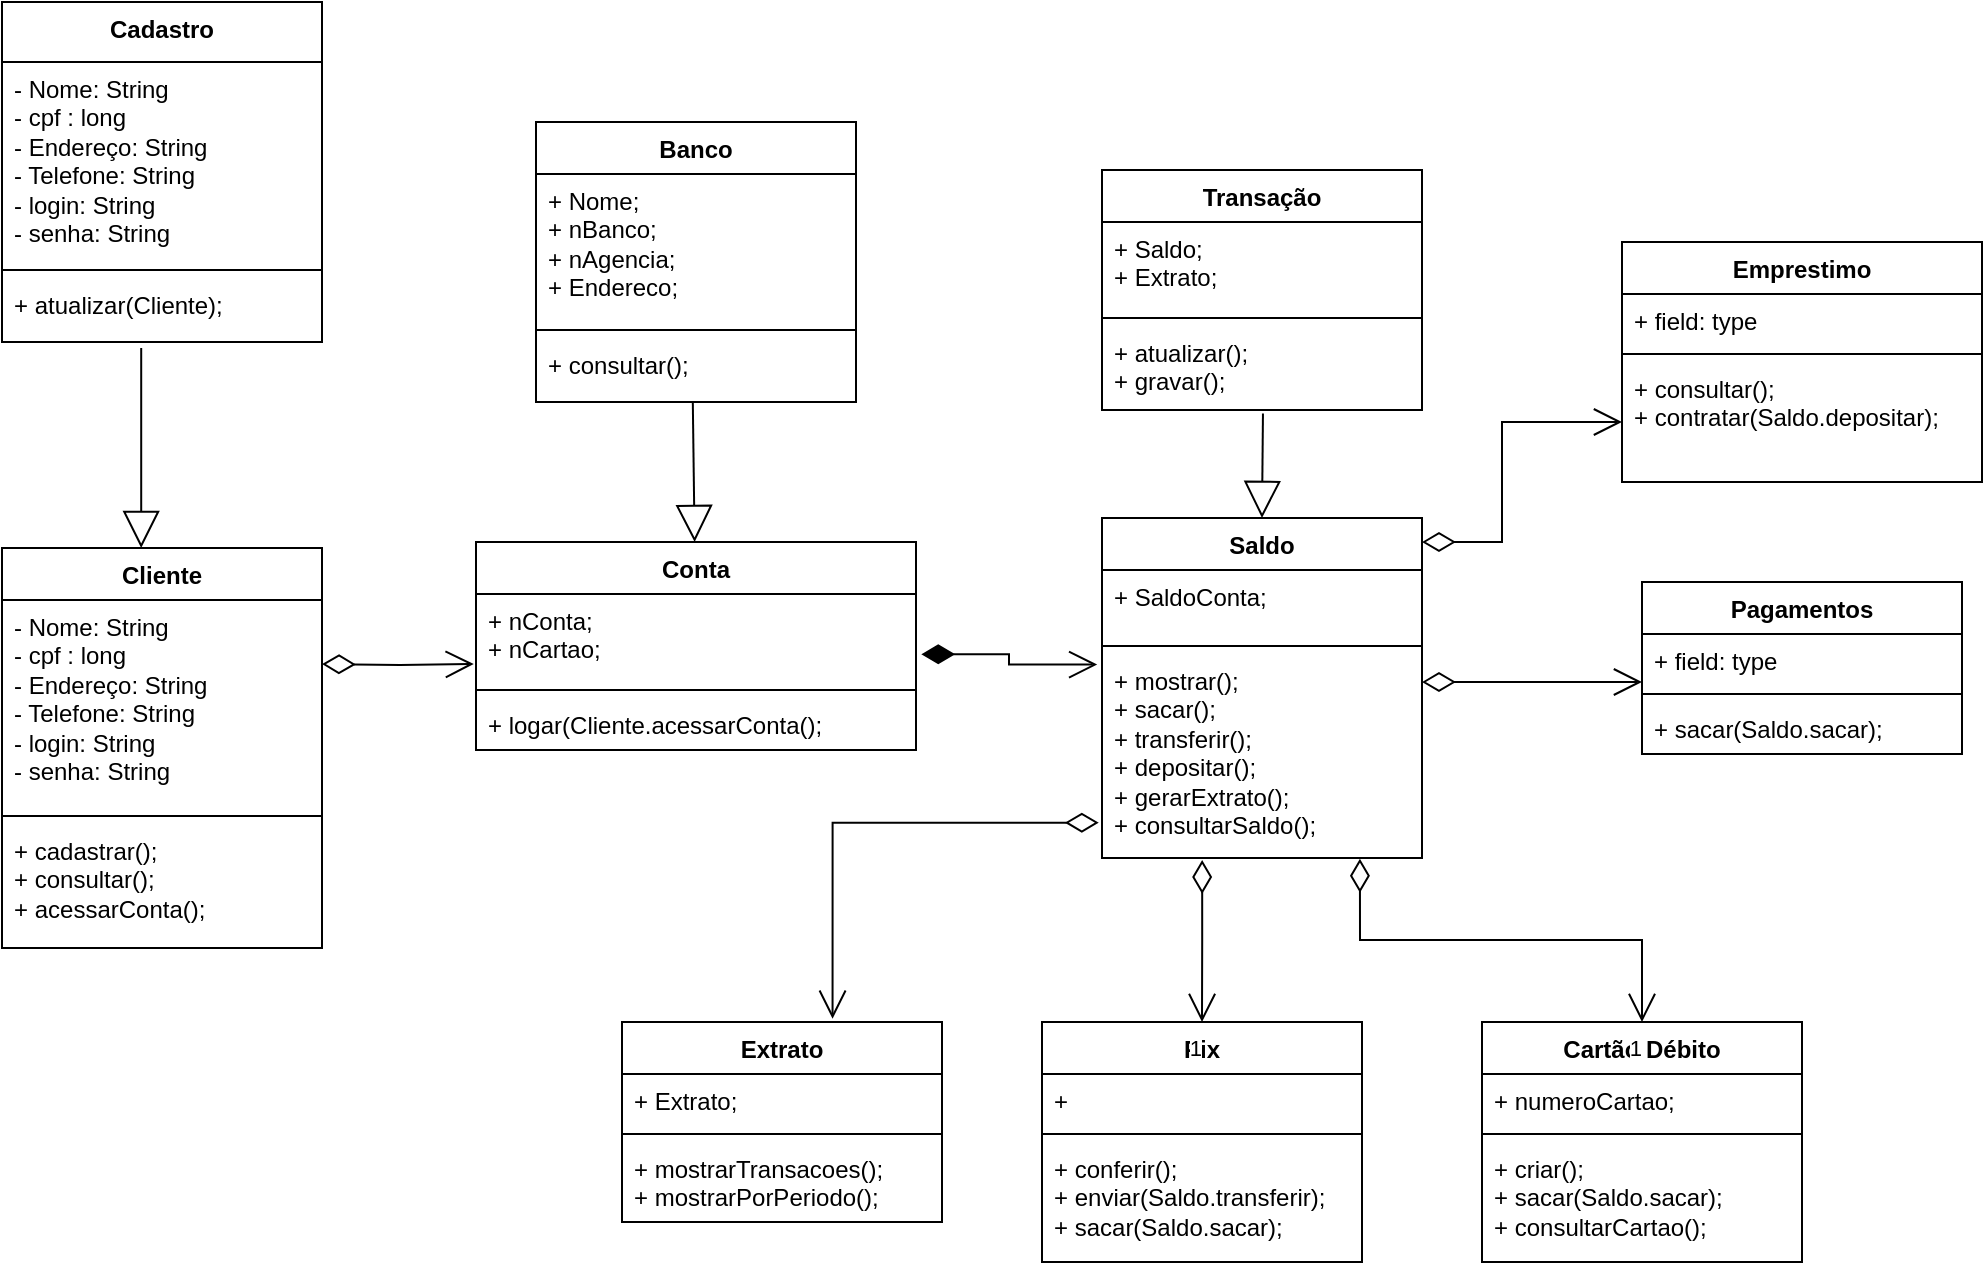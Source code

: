 <mxfile version="21.0.2" type="github">
  <diagram name="Página-1" id="4-gzDsOgcf79sOpH9Bft">
    <mxGraphModel dx="1398" dy="743" grid="1" gridSize="10" guides="1" tooltips="1" connect="1" arrows="1" fold="1" page="1" pageScale="1" pageWidth="1169" pageHeight="827" math="0" shadow="0">
      <root>
        <mxCell id="0" />
        <mxCell id="1" parent="0" />
        <mxCell id="FMgXJBMxYUzyo6VC3O0s-1" value="Cadastro" style="swimlane;fontStyle=1;align=center;verticalAlign=top;childLayout=stackLayout;horizontal=1;startSize=30;horizontalStack=0;resizeParent=1;resizeParentMax=0;resizeLast=0;collapsible=1;marginBottom=0;whiteSpace=wrap;html=1;" vertex="1" parent="1">
          <mxGeometry x="50" y="40" width="160" height="170" as="geometry" />
        </mxCell>
        <mxCell id="FMgXJBMxYUzyo6VC3O0s-2" value="- Nome: String&lt;br&gt;- cpf : long&lt;br&gt;- Endereço: String&lt;br&gt;- Telefone: String&lt;br&gt;- login: String&lt;br&gt;- senha: String" style="text;strokeColor=none;fillColor=none;align=left;verticalAlign=top;spacingLeft=4;spacingRight=4;overflow=hidden;rotatable=0;points=[[0,0.5],[1,0.5]];portConstraint=eastwest;whiteSpace=wrap;html=1;" vertex="1" parent="FMgXJBMxYUzyo6VC3O0s-1">
          <mxGeometry y="30" width="160" height="100" as="geometry" />
        </mxCell>
        <mxCell id="FMgXJBMxYUzyo6VC3O0s-3" value="" style="line;strokeWidth=1;fillColor=none;align=left;verticalAlign=middle;spacingTop=-1;spacingLeft=3;spacingRight=3;rotatable=0;labelPosition=right;points=[];portConstraint=eastwest;strokeColor=inherit;" vertex="1" parent="FMgXJBMxYUzyo6VC3O0s-1">
          <mxGeometry y="130" width="160" height="8" as="geometry" />
        </mxCell>
        <mxCell id="FMgXJBMxYUzyo6VC3O0s-4" value="+ atualizar(Cliente);" style="text;strokeColor=none;fillColor=none;align=left;verticalAlign=top;spacingLeft=4;spacingRight=4;overflow=hidden;rotatable=0;points=[[0,0.5],[1,0.5]];portConstraint=eastwest;whiteSpace=wrap;html=1;" vertex="1" parent="FMgXJBMxYUzyo6VC3O0s-1">
          <mxGeometry y="138" width="160" height="32" as="geometry" />
        </mxCell>
        <mxCell id="FMgXJBMxYUzyo6VC3O0s-9" value="Cliente" style="swimlane;fontStyle=1;align=center;verticalAlign=top;childLayout=stackLayout;horizontal=1;startSize=26;horizontalStack=0;resizeParent=1;resizeParentMax=0;resizeLast=0;collapsible=1;marginBottom=0;whiteSpace=wrap;html=1;" vertex="1" parent="1">
          <mxGeometry x="50" y="313" width="160" height="200" as="geometry" />
        </mxCell>
        <mxCell id="FMgXJBMxYUzyo6VC3O0s-10" value="- Nome: String&lt;br style=&quot;border-color: var(--border-color);&quot;&gt;- cpf : long&lt;br style=&quot;border-color: var(--border-color);&quot;&gt;- Endereço: String&lt;br style=&quot;border-color: var(--border-color);&quot;&gt;- Telefone: String&lt;br style=&quot;border-color: var(--border-color);&quot;&gt;- login: String&lt;br style=&quot;border-color: var(--border-color);&quot;&gt;- senha: String" style="text;strokeColor=none;fillColor=none;align=left;verticalAlign=top;spacingLeft=4;spacingRight=4;overflow=hidden;rotatable=0;points=[[0,0.5],[1,0.5]];portConstraint=eastwest;whiteSpace=wrap;html=1;" vertex="1" parent="FMgXJBMxYUzyo6VC3O0s-9">
          <mxGeometry y="26" width="160" height="104" as="geometry" />
        </mxCell>
        <mxCell id="FMgXJBMxYUzyo6VC3O0s-11" value="" style="line;strokeWidth=1;fillColor=none;align=left;verticalAlign=middle;spacingTop=-1;spacingLeft=3;spacingRight=3;rotatable=0;labelPosition=right;points=[];portConstraint=eastwest;strokeColor=inherit;" vertex="1" parent="FMgXJBMxYUzyo6VC3O0s-9">
          <mxGeometry y="130" width="160" height="8" as="geometry" />
        </mxCell>
        <mxCell id="FMgXJBMxYUzyo6VC3O0s-12" value="+ cadastrar();&lt;br&gt;+ consultar();&lt;br&gt;+ acessarConta();" style="text;strokeColor=none;fillColor=none;align=left;verticalAlign=top;spacingLeft=4;spacingRight=4;overflow=hidden;rotatable=0;points=[[0,0.5],[1,0.5]];portConstraint=eastwest;whiteSpace=wrap;html=1;" vertex="1" parent="FMgXJBMxYUzyo6VC3O0s-9">
          <mxGeometry y="138" width="160" height="62" as="geometry" />
        </mxCell>
        <mxCell id="FMgXJBMxYUzyo6VC3O0s-13" value="Banco" style="swimlane;fontStyle=1;align=center;verticalAlign=top;childLayout=stackLayout;horizontal=1;startSize=26;horizontalStack=0;resizeParent=1;resizeParentMax=0;resizeLast=0;collapsible=1;marginBottom=0;whiteSpace=wrap;html=1;" vertex="1" parent="1">
          <mxGeometry x="317" y="100" width="160" height="140" as="geometry" />
        </mxCell>
        <mxCell id="FMgXJBMxYUzyo6VC3O0s-14" value="+ Nome;&lt;br&gt;+ nBanco;&lt;br&gt;+ nAgencia;&lt;br&gt;+ Endereco;" style="text;strokeColor=none;fillColor=none;align=left;verticalAlign=top;spacingLeft=4;spacingRight=4;overflow=hidden;rotatable=0;points=[[0,0.5],[1,0.5]];portConstraint=eastwest;whiteSpace=wrap;html=1;" vertex="1" parent="FMgXJBMxYUzyo6VC3O0s-13">
          <mxGeometry y="26" width="160" height="74" as="geometry" />
        </mxCell>
        <mxCell id="FMgXJBMxYUzyo6VC3O0s-15" value="" style="line;strokeWidth=1;fillColor=none;align=left;verticalAlign=middle;spacingTop=-1;spacingLeft=3;spacingRight=3;rotatable=0;labelPosition=right;points=[];portConstraint=eastwest;strokeColor=inherit;" vertex="1" parent="FMgXJBMxYUzyo6VC3O0s-13">
          <mxGeometry y="100" width="160" height="8" as="geometry" />
        </mxCell>
        <mxCell id="FMgXJBMxYUzyo6VC3O0s-16" value="+ consultar();" style="text;strokeColor=none;fillColor=none;align=left;verticalAlign=top;spacingLeft=4;spacingRight=4;overflow=hidden;rotatable=0;points=[[0,0.5],[1,0.5]];portConstraint=eastwest;whiteSpace=wrap;html=1;" vertex="1" parent="FMgXJBMxYUzyo6VC3O0s-13">
          <mxGeometry y="108" width="160" height="32" as="geometry" />
        </mxCell>
        <mxCell id="FMgXJBMxYUzyo6VC3O0s-17" value="Conta" style="swimlane;fontStyle=1;align=center;verticalAlign=top;childLayout=stackLayout;horizontal=1;startSize=26;horizontalStack=0;resizeParent=1;resizeParentMax=0;resizeLast=0;collapsible=1;marginBottom=0;whiteSpace=wrap;html=1;" vertex="1" parent="1">
          <mxGeometry x="287" y="310" width="220" height="104" as="geometry" />
        </mxCell>
        <mxCell id="FMgXJBMxYUzyo6VC3O0s-18" value="+ nConta;&lt;br&gt;+ nCartao;" style="text;strokeColor=none;fillColor=none;align=left;verticalAlign=top;spacingLeft=4;spacingRight=4;overflow=hidden;rotatable=0;points=[[0,0.5],[1,0.5]];portConstraint=eastwest;whiteSpace=wrap;html=1;" vertex="1" parent="FMgXJBMxYUzyo6VC3O0s-17">
          <mxGeometry y="26" width="220" height="44" as="geometry" />
        </mxCell>
        <mxCell id="FMgXJBMxYUzyo6VC3O0s-19" value="" style="line;strokeWidth=1;fillColor=none;align=left;verticalAlign=middle;spacingTop=-1;spacingLeft=3;spacingRight=3;rotatable=0;labelPosition=right;points=[];portConstraint=eastwest;strokeColor=inherit;" vertex="1" parent="FMgXJBMxYUzyo6VC3O0s-17">
          <mxGeometry y="70" width="220" height="8" as="geometry" />
        </mxCell>
        <mxCell id="FMgXJBMxYUzyo6VC3O0s-20" value="+ logar(Cliente.acessarConta();" style="text;strokeColor=none;fillColor=none;align=left;verticalAlign=top;spacingLeft=4;spacingRight=4;overflow=hidden;rotatable=0;points=[[0,0.5],[1,0.5]];portConstraint=eastwest;whiteSpace=wrap;html=1;" vertex="1" parent="FMgXJBMxYUzyo6VC3O0s-17">
          <mxGeometry y="78" width="220" height="26" as="geometry" />
        </mxCell>
        <mxCell id="FMgXJBMxYUzyo6VC3O0s-21" value="Transação" style="swimlane;fontStyle=1;align=center;verticalAlign=top;childLayout=stackLayout;horizontal=1;startSize=26;horizontalStack=0;resizeParent=1;resizeParentMax=0;resizeLast=0;collapsible=1;marginBottom=0;whiteSpace=wrap;html=1;" vertex="1" parent="1">
          <mxGeometry x="600" y="124" width="160" height="120" as="geometry" />
        </mxCell>
        <mxCell id="FMgXJBMxYUzyo6VC3O0s-22" value="+ Saldo;&lt;br&gt;+ Extrato;" style="text;strokeColor=none;fillColor=none;align=left;verticalAlign=top;spacingLeft=4;spacingRight=4;overflow=hidden;rotatable=0;points=[[0,0.5],[1,0.5]];portConstraint=eastwest;whiteSpace=wrap;html=1;" vertex="1" parent="FMgXJBMxYUzyo6VC3O0s-21">
          <mxGeometry y="26" width="160" height="44" as="geometry" />
        </mxCell>
        <mxCell id="FMgXJBMxYUzyo6VC3O0s-23" value="" style="line;strokeWidth=1;fillColor=none;align=left;verticalAlign=middle;spacingTop=-1;spacingLeft=3;spacingRight=3;rotatable=0;labelPosition=right;points=[];portConstraint=eastwest;strokeColor=inherit;" vertex="1" parent="FMgXJBMxYUzyo6VC3O0s-21">
          <mxGeometry y="70" width="160" height="8" as="geometry" />
        </mxCell>
        <mxCell id="FMgXJBMxYUzyo6VC3O0s-24" value="+ atualizar();&lt;br&gt;+ gravar();" style="text;strokeColor=none;fillColor=none;align=left;verticalAlign=top;spacingLeft=4;spacingRight=4;overflow=hidden;rotatable=0;points=[[0,0.5],[1,0.5]];portConstraint=eastwest;whiteSpace=wrap;html=1;" vertex="1" parent="FMgXJBMxYUzyo6VC3O0s-21">
          <mxGeometry y="78" width="160" height="42" as="geometry" />
        </mxCell>
        <mxCell id="FMgXJBMxYUzyo6VC3O0s-25" value="Saldo" style="swimlane;fontStyle=1;align=center;verticalAlign=top;childLayout=stackLayout;horizontal=1;startSize=26;horizontalStack=0;resizeParent=1;resizeParentMax=0;resizeLast=0;collapsible=1;marginBottom=0;whiteSpace=wrap;html=1;" vertex="1" parent="1">
          <mxGeometry x="600" y="298" width="160" height="170" as="geometry" />
        </mxCell>
        <mxCell id="FMgXJBMxYUzyo6VC3O0s-26" value="+ SaldoConta;" style="text;strokeColor=none;fillColor=none;align=left;verticalAlign=top;spacingLeft=4;spacingRight=4;overflow=hidden;rotatable=0;points=[[0,0.5],[1,0.5]];portConstraint=eastwest;whiteSpace=wrap;html=1;" vertex="1" parent="FMgXJBMxYUzyo6VC3O0s-25">
          <mxGeometry y="26" width="160" height="34" as="geometry" />
        </mxCell>
        <mxCell id="FMgXJBMxYUzyo6VC3O0s-27" value="" style="line;strokeWidth=1;fillColor=none;align=left;verticalAlign=middle;spacingTop=-1;spacingLeft=3;spacingRight=3;rotatable=0;labelPosition=right;points=[];portConstraint=eastwest;strokeColor=inherit;" vertex="1" parent="FMgXJBMxYUzyo6VC3O0s-25">
          <mxGeometry y="60" width="160" height="8" as="geometry" />
        </mxCell>
        <mxCell id="FMgXJBMxYUzyo6VC3O0s-28" value="+ mostrar();&lt;br&gt;+ sacar();&lt;br&gt;+ transferir();&lt;br&gt;+ depositar();&lt;br&gt;+ gerarExtrato();&lt;br&gt;+ consultarSaldo();" style="text;strokeColor=none;fillColor=none;align=left;verticalAlign=top;spacingLeft=4;spacingRight=4;overflow=hidden;rotatable=0;points=[[0,0.5],[1,0.5]];portConstraint=eastwest;whiteSpace=wrap;html=1;" vertex="1" parent="FMgXJBMxYUzyo6VC3O0s-25">
          <mxGeometry y="68" width="160" height="102" as="geometry" />
        </mxCell>
        <mxCell id="FMgXJBMxYUzyo6VC3O0s-30" value="Extrato" style="swimlane;fontStyle=1;align=center;verticalAlign=top;childLayout=stackLayout;horizontal=1;startSize=26;horizontalStack=0;resizeParent=1;resizeParentMax=0;resizeLast=0;collapsible=1;marginBottom=0;whiteSpace=wrap;html=1;" vertex="1" parent="1">
          <mxGeometry x="360" y="550" width="160" height="100" as="geometry" />
        </mxCell>
        <mxCell id="FMgXJBMxYUzyo6VC3O0s-31" value="+ Extrato;" style="text;strokeColor=none;fillColor=none;align=left;verticalAlign=top;spacingLeft=4;spacingRight=4;overflow=hidden;rotatable=0;points=[[0,0.5],[1,0.5]];portConstraint=eastwest;whiteSpace=wrap;html=1;" vertex="1" parent="FMgXJBMxYUzyo6VC3O0s-30">
          <mxGeometry y="26" width="160" height="26" as="geometry" />
        </mxCell>
        <mxCell id="FMgXJBMxYUzyo6VC3O0s-32" value="" style="line;strokeWidth=1;fillColor=none;align=left;verticalAlign=middle;spacingTop=-1;spacingLeft=3;spacingRight=3;rotatable=0;labelPosition=right;points=[];portConstraint=eastwest;strokeColor=inherit;" vertex="1" parent="FMgXJBMxYUzyo6VC3O0s-30">
          <mxGeometry y="52" width="160" height="8" as="geometry" />
        </mxCell>
        <mxCell id="FMgXJBMxYUzyo6VC3O0s-33" value="+ mostrarTransacoes();&lt;br&gt;+ mostrarPorPeriodo();" style="text;strokeColor=none;fillColor=none;align=left;verticalAlign=top;spacingLeft=4;spacingRight=4;overflow=hidden;rotatable=0;points=[[0,0.5],[1,0.5]];portConstraint=eastwest;whiteSpace=wrap;html=1;" vertex="1" parent="FMgXJBMxYUzyo6VC3O0s-30">
          <mxGeometry y="60" width="160" height="40" as="geometry" />
        </mxCell>
        <mxCell id="FMgXJBMxYUzyo6VC3O0s-34" value="Pix" style="swimlane;fontStyle=1;align=center;verticalAlign=top;childLayout=stackLayout;horizontal=1;startSize=26;horizontalStack=0;resizeParent=1;resizeParentMax=0;resizeLast=0;collapsible=1;marginBottom=0;whiteSpace=wrap;html=1;" vertex="1" parent="1">
          <mxGeometry x="570" y="550" width="160" height="120" as="geometry" />
        </mxCell>
        <mxCell id="FMgXJBMxYUzyo6VC3O0s-35" value="+&amp;nbsp;" style="text;strokeColor=none;fillColor=none;align=left;verticalAlign=top;spacingLeft=4;spacingRight=4;overflow=hidden;rotatable=0;points=[[0,0.5],[1,0.5]];portConstraint=eastwest;whiteSpace=wrap;html=1;" vertex="1" parent="FMgXJBMxYUzyo6VC3O0s-34">
          <mxGeometry y="26" width="160" height="26" as="geometry" />
        </mxCell>
        <mxCell id="FMgXJBMxYUzyo6VC3O0s-36" value="" style="line;strokeWidth=1;fillColor=none;align=left;verticalAlign=middle;spacingTop=-1;spacingLeft=3;spacingRight=3;rotatable=0;labelPosition=right;points=[];portConstraint=eastwest;strokeColor=inherit;" vertex="1" parent="FMgXJBMxYUzyo6VC3O0s-34">
          <mxGeometry y="52" width="160" height="8" as="geometry" />
        </mxCell>
        <mxCell id="FMgXJBMxYUzyo6VC3O0s-37" value="+ conferir();&lt;br&gt;+ enviar(Saldo.transferir);&lt;br&gt;+ sacar(Saldo.sacar);" style="text;strokeColor=none;fillColor=none;align=left;verticalAlign=top;spacingLeft=4;spacingRight=4;overflow=hidden;rotatable=0;points=[[0,0.5],[1,0.5]];portConstraint=eastwest;whiteSpace=wrap;html=1;" vertex="1" parent="FMgXJBMxYUzyo6VC3O0s-34">
          <mxGeometry y="60" width="160" height="60" as="geometry" />
        </mxCell>
        <mxCell id="FMgXJBMxYUzyo6VC3O0s-42" value="Emprestimo" style="swimlane;fontStyle=1;align=center;verticalAlign=top;childLayout=stackLayout;horizontal=1;startSize=26;horizontalStack=0;resizeParent=1;resizeParentMax=0;resizeLast=0;collapsible=1;marginBottom=0;whiteSpace=wrap;html=1;" vertex="1" parent="1">
          <mxGeometry x="860" y="160" width="180" height="120" as="geometry" />
        </mxCell>
        <mxCell id="FMgXJBMxYUzyo6VC3O0s-43" value="+ field: type" style="text;strokeColor=none;fillColor=none;align=left;verticalAlign=top;spacingLeft=4;spacingRight=4;overflow=hidden;rotatable=0;points=[[0,0.5],[1,0.5]];portConstraint=eastwest;whiteSpace=wrap;html=1;" vertex="1" parent="FMgXJBMxYUzyo6VC3O0s-42">
          <mxGeometry y="26" width="180" height="26" as="geometry" />
        </mxCell>
        <mxCell id="FMgXJBMxYUzyo6VC3O0s-44" value="" style="line;strokeWidth=1;fillColor=none;align=left;verticalAlign=middle;spacingTop=-1;spacingLeft=3;spacingRight=3;rotatable=0;labelPosition=right;points=[];portConstraint=eastwest;strokeColor=inherit;" vertex="1" parent="FMgXJBMxYUzyo6VC3O0s-42">
          <mxGeometry y="52" width="180" height="8" as="geometry" />
        </mxCell>
        <mxCell id="FMgXJBMxYUzyo6VC3O0s-45" value="+ consultar();&lt;br&gt;+ contratar(Saldo.depositar);" style="text;strokeColor=none;fillColor=none;align=left;verticalAlign=top;spacingLeft=4;spacingRight=4;overflow=hidden;rotatable=0;points=[[0,0.5],[1,0.5]];portConstraint=eastwest;whiteSpace=wrap;html=1;" vertex="1" parent="FMgXJBMxYUzyo6VC3O0s-42">
          <mxGeometry y="60" width="180" height="60" as="geometry" />
        </mxCell>
        <mxCell id="FMgXJBMxYUzyo6VC3O0s-46" value="Cartão Débito" style="swimlane;fontStyle=1;align=center;verticalAlign=top;childLayout=stackLayout;horizontal=1;startSize=26;horizontalStack=0;resizeParent=1;resizeParentMax=0;resizeLast=0;collapsible=1;marginBottom=0;whiteSpace=wrap;html=1;" vertex="1" parent="1">
          <mxGeometry x="790" y="550" width="160" height="120" as="geometry" />
        </mxCell>
        <mxCell id="FMgXJBMxYUzyo6VC3O0s-47" value="+ numeroCartao;" style="text;strokeColor=none;fillColor=none;align=left;verticalAlign=top;spacingLeft=4;spacingRight=4;overflow=hidden;rotatable=0;points=[[0,0.5],[1,0.5]];portConstraint=eastwest;whiteSpace=wrap;html=1;" vertex="1" parent="FMgXJBMxYUzyo6VC3O0s-46">
          <mxGeometry y="26" width="160" height="26" as="geometry" />
        </mxCell>
        <mxCell id="FMgXJBMxYUzyo6VC3O0s-48" value="" style="line;strokeWidth=1;fillColor=none;align=left;verticalAlign=middle;spacingTop=-1;spacingLeft=3;spacingRight=3;rotatable=0;labelPosition=right;points=[];portConstraint=eastwest;strokeColor=inherit;" vertex="1" parent="FMgXJBMxYUzyo6VC3O0s-46">
          <mxGeometry y="52" width="160" height="8" as="geometry" />
        </mxCell>
        <mxCell id="FMgXJBMxYUzyo6VC3O0s-49" value="+ criar();&lt;br&gt;+ sacar(Saldo.sacar);&lt;br&gt;+ consultarCartao();" style="text;strokeColor=none;fillColor=none;align=left;verticalAlign=top;spacingLeft=4;spacingRight=4;overflow=hidden;rotatable=0;points=[[0,0.5],[1,0.5]];portConstraint=eastwest;whiteSpace=wrap;html=1;" vertex="1" parent="FMgXJBMxYUzyo6VC3O0s-46">
          <mxGeometry y="60" width="160" height="60" as="geometry" />
        </mxCell>
        <mxCell id="FMgXJBMxYUzyo6VC3O0s-50" value="Pagamentos" style="swimlane;fontStyle=1;align=center;verticalAlign=top;childLayout=stackLayout;horizontal=1;startSize=26;horizontalStack=0;resizeParent=1;resizeParentMax=0;resizeLast=0;collapsible=1;marginBottom=0;whiteSpace=wrap;html=1;" vertex="1" parent="1">
          <mxGeometry x="870" y="330" width="160" height="86" as="geometry" />
        </mxCell>
        <mxCell id="FMgXJBMxYUzyo6VC3O0s-51" value="+ field: type" style="text;strokeColor=none;fillColor=none;align=left;verticalAlign=top;spacingLeft=4;spacingRight=4;overflow=hidden;rotatable=0;points=[[0,0.5],[1,0.5]];portConstraint=eastwest;whiteSpace=wrap;html=1;" vertex="1" parent="FMgXJBMxYUzyo6VC3O0s-50">
          <mxGeometry y="26" width="160" height="26" as="geometry" />
        </mxCell>
        <mxCell id="FMgXJBMxYUzyo6VC3O0s-52" value="" style="line;strokeWidth=1;fillColor=none;align=left;verticalAlign=middle;spacingTop=-1;spacingLeft=3;spacingRight=3;rotatable=0;labelPosition=right;points=[];portConstraint=eastwest;strokeColor=inherit;" vertex="1" parent="FMgXJBMxYUzyo6VC3O0s-50">
          <mxGeometry y="52" width="160" height="8" as="geometry" />
        </mxCell>
        <mxCell id="FMgXJBMxYUzyo6VC3O0s-53" value="+ sacar(Saldo.sacar);" style="text;strokeColor=none;fillColor=none;align=left;verticalAlign=top;spacingLeft=4;spacingRight=4;overflow=hidden;rotatable=0;points=[[0,0.5],[1,0.5]];portConstraint=eastwest;whiteSpace=wrap;html=1;" vertex="1" parent="FMgXJBMxYUzyo6VC3O0s-50">
          <mxGeometry y="60" width="160" height="26" as="geometry" />
        </mxCell>
        <mxCell id="FMgXJBMxYUzyo6VC3O0s-57" value="" style="endArrow=block;endSize=16;endFill=0;html=1;rounded=0;exitX=0.435;exitY=1.094;exitDx=0;exitDy=0;exitPerimeter=0;entryX=0.435;entryY=0;entryDx=0;entryDy=0;entryPerimeter=0;" edge="1" parent="1" source="FMgXJBMxYUzyo6VC3O0s-4" target="FMgXJBMxYUzyo6VC3O0s-9">
          <mxGeometry width="160" relative="1" as="geometry">
            <mxPoint x="470" y="290" as="sourcePoint" />
            <mxPoint x="630" y="290" as="targetPoint" />
          </mxGeometry>
        </mxCell>
        <mxCell id="FMgXJBMxYUzyo6VC3O0s-58" value="" style="endArrow=block;endSize=16;endFill=0;html=1;rounded=0;exitX=0.49;exitY=0.99;exitDx=0;exitDy=0;exitPerimeter=0;" edge="1" parent="1" source="FMgXJBMxYUzyo6VC3O0s-16" target="FMgXJBMxYUzyo6VC3O0s-17">
          <mxGeometry width="160" relative="1" as="geometry">
            <mxPoint x="387" y="350" as="sourcePoint" />
            <mxPoint x="547" y="350" as="targetPoint" />
          </mxGeometry>
        </mxCell>
        <mxCell id="FMgXJBMxYUzyo6VC3O0s-59" value="" style="endArrow=open;html=1;endSize=12;startArrow=diamondThin;startSize=14;startFill=0;edgeStyle=orthogonalEdgeStyle;rounded=0;entryX=-0.005;entryY=0.795;entryDx=0;entryDy=0;entryPerimeter=0;" edge="1" parent="1" target="FMgXJBMxYUzyo6VC3O0s-18">
          <mxGeometry x="0.003" relative="1" as="geometry">
            <mxPoint x="210" y="371" as="sourcePoint" />
            <mxPoint x="370" y="371" as="targetPoint" />
            <mxPoint as="offset" />
          </mxGeometry>
        </mxCell>
        <mxCell id="FMgXJBMxYUzyo6VC3O0s-64" value="" style="endArrow=block;endSize=16;endFill=0;html=1;rounded=0;entryX=0.5;entryY=0;entryDx=0;entryDy=0;exitX=0.503;exitY=1.043;exitDx=0;exitDy=0;exitPerimeter=0;" edge="1" parent="1" source="FMgXJBMxYUzyo6VC3O0s-24" target="FMgXJBMxYUzyo6VC3O0s-25">
          <mxGeometry width="160" relative="1" as="geometry">
            <mxPoint x="680" y="254" as="sourcePoint" />
            <mxPoint x="680.5" y="272" as="targetPoint" />
          </mxGeometry>
        </mxCell>
        <mxCell id="FMgXJBMxYUzyo6VC3O0s-69" value="" style="endArrow=open;html=1;endSize=12;startArrow=diamondThin;startSize=14;startFill=0;edgeStyle=orthogonalEdgeStyle;rounded=0;exitX=-0.01;exitY=0.827;exitDx=0;exitDy=0;exitPerimeter=0;entryX=0.658;entryY=-0.016;entryDx=0;entryDy=0;entryPerimeter=0;" edge="1" parent="1" source="FMgXJBMxYUzyo6VC3O0s-28" target="FMgXJBMxYUzyo6VC3O0s-30">
          <mxGeometry relative="1" as="geometry">
            <mxPoint x="460" y="470" as="sourcePoint" />
            <mxPoint x="620" y="470" as="targetPoint" />
          </mxGeometry>
        </mxCell>
        <mxCell id="FMgXJBMxYUzyo6VC3O0s-72" value="" style="endArrow=open;html=1;endSize=12;startArrow=diamondThin;startSize=14;startFill=0;edgeStyle=orthogonalEdgeStyle;rounded=0;exitX=0.313;exitY=1.01;exitDx=0;exitDy=0;exitPerimeter=0;" edge="1" parent="1" source="FMgXJBMxYUzyo6VC3O0s-28" target="FMgXJBMxYUzyo6VC3O0s-34">
          <mxGeometry relative="1" as="geometry">
            <mxPoint x="600" y="510" as="sourcePoint" />
            <mxPoint x="760" y="510" as="targetPoint" />
          </mxGeometry>
        </mxCell>
        <mxCell id="FMgXJBMxYUzyo6VC3O0s-74" value="1" style="edgeLabel;resizable=0;html=1;align=right;verticalAlign=top;" connectable="0" vertex="1" parent="FMgXJBMxYUzyo6VC3O0s-72">
          <mxGeometry x="1" relative="1" as="geometry" />
        </mxCell>
        <mxCell id="FMgXJBMxYUzyo6VC3O0s-75" value="" style="endArrow=open;html=1;endSize=12;startArrow=diamondThin;startSize=14;startFill=0;edgeStyle=orthogonalEdgeStyle;rounded=0;exitX=0.806;exitY=1.004;exitDx=0;exitDy=0;exitPerimeter=0;entryX=0.5;entryY=0;entryDx=0;entryDy=0;" edge="1" parent="1" source="FMgXJBMxYUzyo6VC3O0s-28" target="FMgXJBMxYUzyo6VC3O0s-46">
          <mxGeometry x="0.003" y="2" relative="1" as="geometry">
            <mxPoint x="700" y="490" as="sourcePoint" />
            <mxPoint x="860" y="490" as="targetPoint" />
            <mxPoint as="offset" />
          </mxGeometry>
        </mxCell>
        <mxCell id="FMgXJBMxYUzyo6VC3O0s-77" value="1" style="edgeLabel;resizable=0;html=1;align=right;verticalAlign=top;" connectable="0" vertex="1" parent="FMgXJBMxYUzyo6VC3O0s-75">
          <mxGeometry x="1" relative="1" as="geometry" />
        </mxCell>
        <mxCell id="FMgXJBMxYUzyo6VC3O0s-78" value="" style="endArrow=open;html=1;endSize=12;startArrow=diamondThin;startSize=14;startFill=0;edgeStyle=orthogonalEdgeStyle;rounded=0;" edge="1" parent="1">
          <mxGeometry relative="1" as="geometry">
            <mxPoint x="760" y="380" as="sourcePoint" />
            <mxPoint x="870" y="380" as="targetPoint" />
            <Array as="points">
              <mxPoint x="830" y="380" />
              <mxPoint x="830" y="380" />
            </Array>
          </mxGeometry>
        </mxCell>
        <mxCell id="FMgXJBMxYUzyo6VC3O0s-81" value="" style="endArrow=open;html=1;endSize=12;startArrow=diamondThin;startSize=14;startFill=0;edgeStyle=orthogonalEdgeStyle;rounded=0;" edge="1" parent="1" target="FMgXJBMxYUzyo6VC3O0s-45">
          <mxGeometry relative="1" as="geometry">
            <mxPoint x="760" y="310" as="sourcePoint" />
            <mxPoint x="920" y="310" as="targetPoint" />
            <Array as="points">
              <mxPoint x="800" y="310" />
              <mxPoint x="800" y="250" />
            </Array>
          </mxGeometry>
        </mxCell>
        <mxCell id="FMgXJBMxYUzyo6VC3O0s-65" value="" style="endArrow=open;html=1;endSize=12;startArrow=diamondThin;startSize=14;startFill=1;edgeStyle=orthogonalEdgeStyle;align=left;verticalAlign=bottom;rounded=0;entryX=-0.015;entryY=0.052;entryDx=0;entryDy=0;entryPerimeter=0;exitX=1.012;exitY=0.685;exitDx=0;exitDy=0;exitPerimeter=0;" edge="1" parent="1" source="FMgXJBMxYUzyo6VC3O0s-18" target="FMgXJBMxYUzyo6VC3O0s-28">
          <mxGeometry x="-1" y="3" relative="1" as="geometry">
            <mxPoint x="510" y="394" as="sourcePoint" />
            <mxPoint x="665" y="394" as="targetPoint" />
          </mxGeometry>
        </mxCell>
      </root>
    </mxGraphModel>
  </diagram>
</mxfile>
